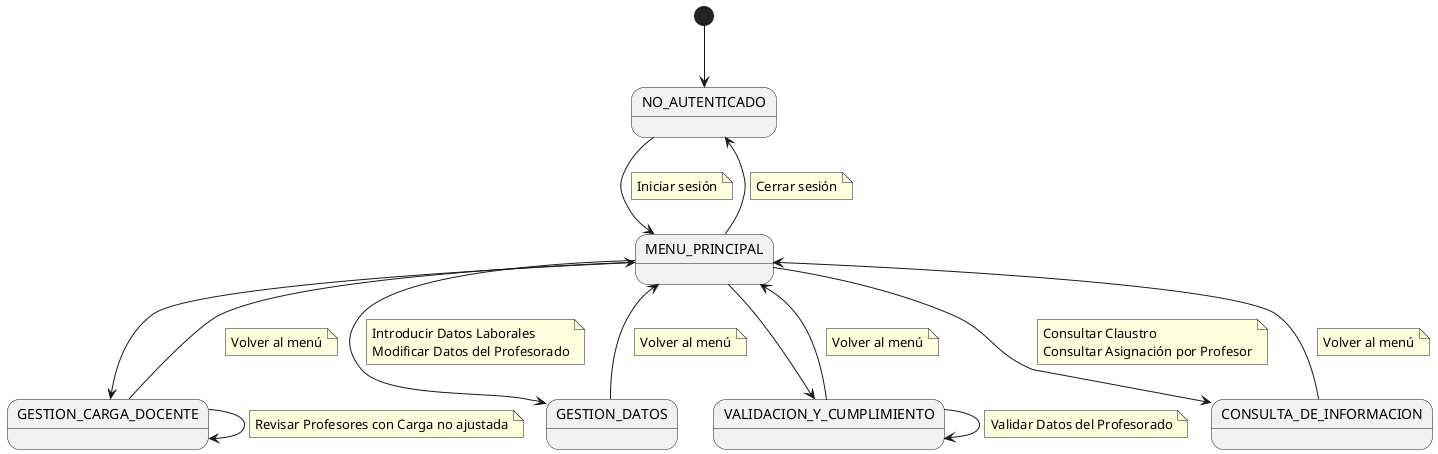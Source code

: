 @startuml
state "NO_AUTENTICADO" as NoAuth
state "MENU_PRINCIPAL" as Menu
state "GESTION_CARGA_DOCENTE" as Car
state "GESTION_DATOS" as Dat
state "VALIDACION_Y_CUMPLIMIENTO" as Val
state "CONSULTA_DE_INFORMACION" as Inf

[*] --> NoAuth

NoAuth --> Menu
note on link
    Iniciar sesión
end note

Menu --> Car

Menu --> Dat
note on link
  Introducir Datos Laborales
  Modificar Datos del Profesorado
end note

Menu --> Val

Menu --> Inf
note on link
  Consultar Claustro
  Consultar Asignación por Profesor
end note

Car --> Car
note on link
  Revisar Profesores con Carga no ajustada
end note

Val --> Val
note on link
  Validar Datos del Profesorado
end note

Car --> Menu
note on link
    Volver al menú
end note

Dat --> Menu
note on link
    Volver al menú
end note

Val --> Menu
note on link
    Volver al menú
end note

Inf --> Menu
note on link
    Volver al menú
end note

Menu --> NoAuth
note on link
    Cerrar sesión
end note
@enduml
